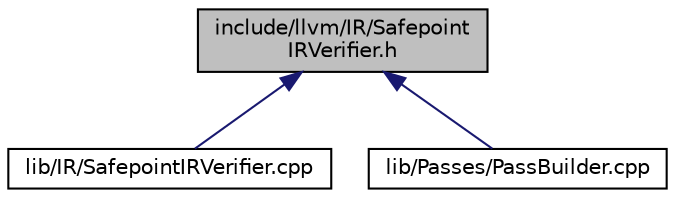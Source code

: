 digraph "include/llvm/IR/SafepointIRVerifier.h"
{
 // LATEX_PDF_SIZE
  bgcolor="transparent";
  edge [fontname="Helvetica",fontsize="10",labelfontname="Helvetica",labelfontsize="10"];
  node [fontname="Helvetica",fontsize="10",shape=record];
  Node1 [label="include/llvm/IR/Safepoint\lIRVerifier.h",height=0.2,width=0.4,color="black", fillcolor="grey75", style="filled", fontcolor="black",tooltip=" "];
  Node1 -> Node2 [dir="back",color="midnightblue",fontsize="10",style="solid",fontname="Helvetica"];
  Node2 [label="lib/IR/SafepointIRVerifier.cpp",height=0.2,width=0.4,color="black",URL="$SafepointIRVerifier_8cpp.html",tooltip=" "];
  Node1 -> Node3 [dir="back",color="midnightblue",fontsize="10",style="solid",fontname="Helvetica"];
  Node3 [label="lib/Passes/PassBuilder.cpp",height=0.2,width=0.4,color="black",URL="$PassBuilder_8cpp.html",tooltip=" "];
}

